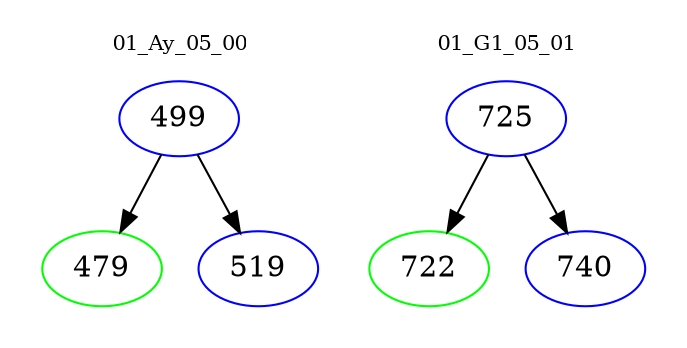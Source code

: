 digraph{
subgraph cluster_0 {
color = white
label = "01_Ay_05_00";
fontsize=10;
T0_499 [label="499", color="blue"]
T0_499 -> T0_479 [color="black"]
T0_479 [label="479", color="green"]
T0_499 -> T0_519 [color="black"]
T0_519 [label="519", color="blue"]
}
subgraph cluster_1 {
color = white
label = "01_G1_05_01";
fontsize=10;
T1_725 [label="725", color="blue"]
T1_725 -> T1_722 [color="black"]
T1_722 [label="722", color="green"]
T1_725 -> T1_740 [color="black"]
T1_740 [label="740", color="blue"]
}
}
